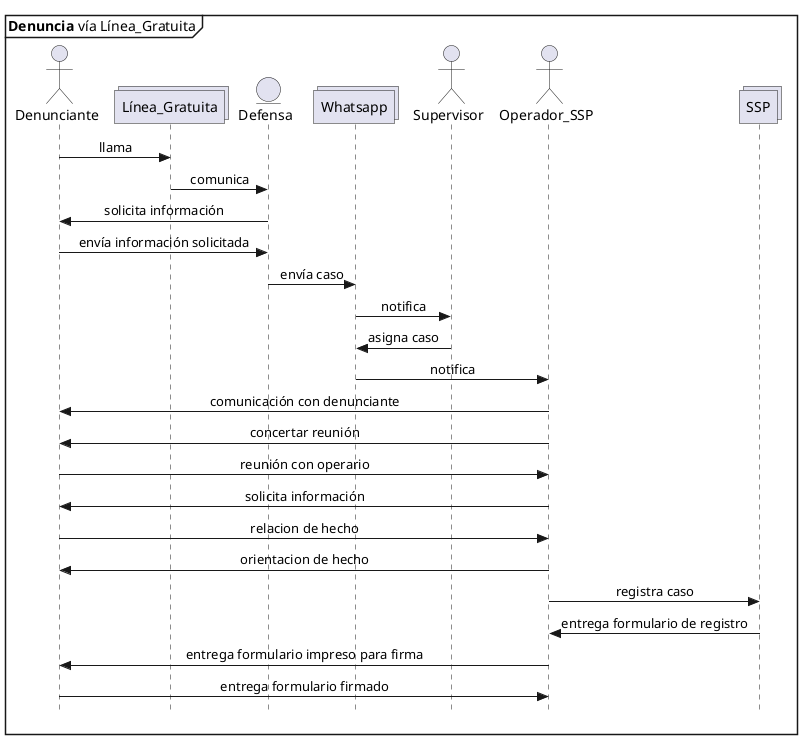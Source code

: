 @startuml Denuncia_Linea_Gratuita
skinparam Style strictuml
skinparam SequenceMessageAlignment center

mainframe **Denuncia** vía Línea_Gratuita

actor Denunciante as pre
collections Línea_Gratuita
entity Defensa as def
collections Whatsapp as wap
actor Supervisor as sup
actor Operador_SSP as opssp
collections SSP

pre -> Línea_Gratuita : llama
Línea_Gratuita -> def : comunica
def -> pre : solicita información
pre -> def : envía información solicitada
def->wap : envía caso
wap->sup : notifica
sup->wap : asigna caso
wap->opssp : notifica
opssp->pre:comunicación con denunciante
opssp->pre:concertar reunión
pre->opssp:reunión con operario
opssp -> pre : solicita información
pre->opssp:relacion de hecho
opssp->pre:orientacion de hecho
opssp->SSP:registra caso
SSP->opssp: entrega formulario de registro
opssp->pre:entrega formulario impreso para firma
pre->opssp:entrega formulario firmado


@enduml